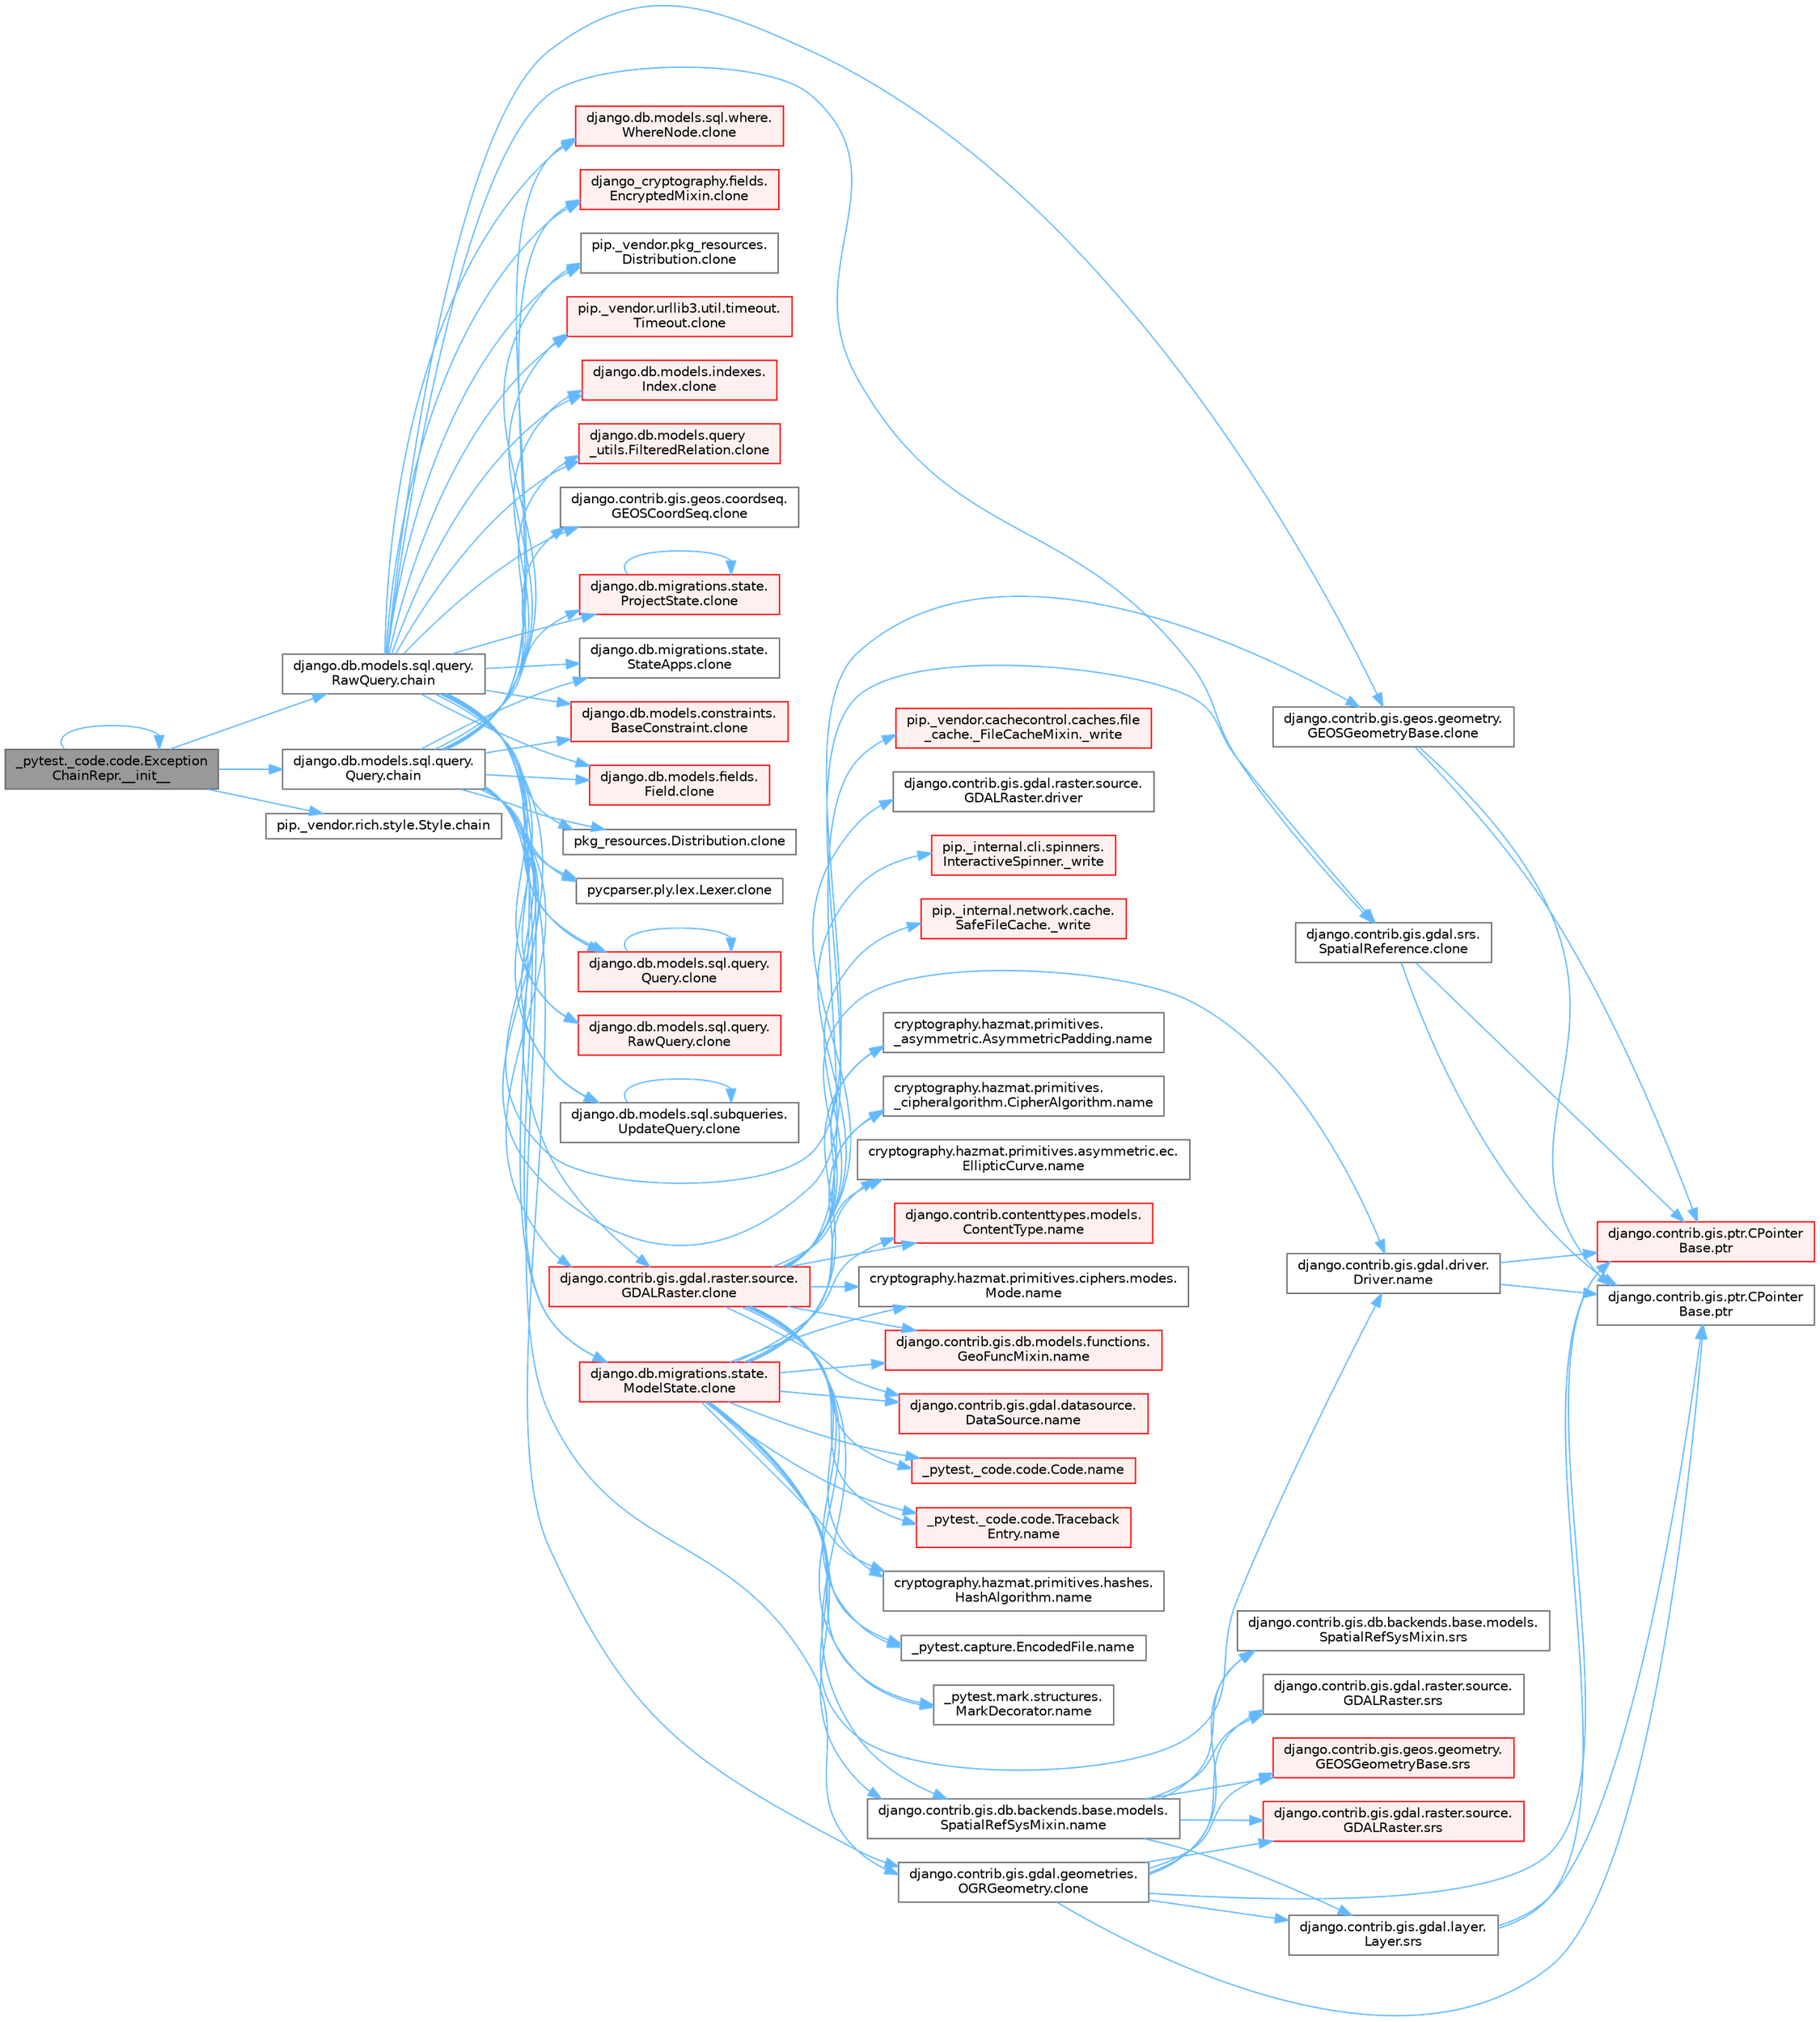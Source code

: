 digraph "_pytest._code.code.ExceptionChainRepr.__init__"
{
 // LATEX_PDF_SIZE
  bgcolor="transparent";
  edge [fontname=Helvetica,fontsize=10,labelfontname=Helvetica,labelfontsize=10];
  node [fontname=Helvetica,fontsize=10,shape=box,height=0.2,width=0.4];
  rankdir="LR";
  Node1 [id="Node000001",label="_pytest._code.code.Exception\lChainRepr.__init__",height=0.2,width=0.4,color="gray40", fillcolor="grey60", style="filled", fontcolor="black",tooltip=" "];
  Node1 -> Node1 [id="edge1_Node000001_Node000001",color="steelblue1",style="solid",tooltip=" "];
  Node1 -> Node2 [id="edge2_Node000001_Node000002",color="steelblue1",style="solid",tooltip=" "];
  Node2 [id="Node000002",label="django.db.models.sql.query.\lQuery.chain",height=0.2,width=0.4,color="grey40", fillcolor="white", style="filled",URL="$classdjango_1_1db_1_1models_1_1sql_1_1query_1_1_query.html#aa3fe5320676d05bc24bd69dcfc785a8f",tooltip=" "];
  Node2 -> Node3 [id="edge3_Node000002_Node000003",color="steelblue1",style="solid",tooltip=" "];
  Node3 [id="Node000003",label="django.contrib.gis.gdal.geometries.\lOGRGeometry.clone",height=0.2,width=0.4,color="grey40", fillcolor="white", style="filled",URL="$classdjango_1_1contrib_1_1gis_1_1gdal_1_1geometries_1_1_o_g_r_geometry.html#a5e54f99bf87b209eb2b5b394883f43a2",tooltip=" "];
  Node3 -> Node4 [id="edge4_Node000003_Node000004",color="steelblue1",style="solid",tooltip=" "];
  Node4 [id="Node000004",label="django.contrib.gis.ptr.CPointer\lBase.ptr",height=0.2,width=0.4,color="red", fillcolor="#FFF0F0", style="filled",URL="$classdjango_1_1contrib_1_1gis_1_1ptr_1_1_c_pointer_base.html#a55873c889d27c42497c5a832c24e041b",tooltip=" "];
  Node3 -> Node6 [id="edge5_Node000003_Node000006",color="steelblue1",style="solid",tooltip=" "];
  Node6 [id="Node000006",label="django.contrib.gis.ptr.CPointer\lBase.ptr",height=0.2,width=0.4,color="grey40", fillcolor="white", style="filled",URL="$classdjango_1_1contrib_1_1gis_1_1ptr_1_1_c_pointer_base.html#a73d2e45828ab4d985549c571852996fa",tooltip=" "];
  Node3 -> Node7 [id="edge6_Node000003_Node000007",color="steelblue1",style="solid",tooltip=" "];
  Node7 [id="Node000007",label="django.contrib.gis.db.backends.base.models.\lSpatialRefSysMixin.srs",height=0.2,width=0.4,color="grey40", fillcolor="white", style="filled",URL="$classdjango_1_1contrib_1_1gis_1_1db_1_1backends_1_1base_1_1models_1_1_spatial_ref_sys_mixin.html#ad34be004f9aba942c5d2bd011fda3044",tooltip=" "];
  Node3 -> Node8 [id="edge7_Node000003_Node000008",color="steelblue1",style="solid",tooltip=" "];
  Node8 [id="Node000008",label="django.contrib.gis.gdal.layer.\lLayer.srs",height=0.2,width=0.4,color="grey40", fillcolor="white", style="filled",URL="$classdjango_1_1contrib_1_1gis_1_1gdal_1_1layer_1_1_layer.html#ac1d51e5b32cdf55829e9a486b190ddc2",tooltip=" "];
  Node8 -> Node4 [id="edge8_Node000008_Node000004",color="steelblue1",style="solid",tooltip=" "];
  Node8 -> Node6 [id="edge9_Node000008_Node000006",color="steelblue1",style="solid",tooltip=" "];
  Node3 -> Node9 [id="edge10_Node000003_Node000009",color="steelblue1",style="solid",tooltip=" "];
  Node9 [id="Node000009",label="django.contrib.gis.gdal.raster.source.\lGDALRaster.srs",height=0.2,width=0.4,color="grey40", fillcolor="white", style="filled",URL="$classdjango_1_1contrib_1_1gis_1_1gdal_1_1raster_1_1source_1_1_g_d_a_l_raster.html#a1dbeee1eca81d7739c032009f1d7acb1",tooltip=" "];
  Node3 -> Node10 [id="edge11_Node000003_Node000010",color="steelblue1",style="solid",tooltip=" "];
  Node10 [id="Node000010",label="django.contrib.gis.gdal.raster.source.\lGDALRaster.srs",height=0.2,width=0.4,color="red", fillcolor="#FFF0F0", style="filled",URL="$classdjango_1_1contrib_1_1gis_1_1gdal_1_1raster_1_1source_1_1_g_d_a_l_raster.html#a867fd2ac08531bb04ded5f86cf484723",tooltip=" "];
  Node3 -> Node35 [id="edge12_Node000003_Node000035",color="steelblue1",style="solid",tooltip=" "];
  Node35 [id="Node000035",label="django.contrib.gis.geos.geometry.\lGEOSGeometryBase.srs",height=0.2,width=0.4,color="red", fillcolor="#FFF0F0", style="filled",URL="$classdjango_1_1contrib_1_1gis_1_1geos_1_1geometry_1_1_g_e_o_s_geometry_base.html#aa433953a244f84e09ce9775e6348c9ea",tooltip=" "];
  Node2 -> Node44 [id="edge13_Node000002_Node000044",color="steelblue1",style="solid",tooltip=" "];
  Node44 [id="Node000044",label="django.contrib.gis.gdal.raster.source.\lGDALRaster.clone",height=0.2,width=0.4,color="red", fillcolor="#FFF0F0", style="filled",URL="$classdjango_1_1contrib_1_1gis_1_1gdal_1_1raster_1_1source_1_1_g_d_a_l_raster.html#a963b5543b11c1395b6bc58cde72f5aa0",tooltip=" "];
  Node44 -> Node27 [id="edge14_Node000044_Node000027",color="steelblue1",style="solid",tooltip=" "];
  Node27 [id="Node000027",label="pip._internal.cli.spinners.\lInteractiveSpinner._write",height=0.2,width=0.4,color="red", fillcolor="#FFF0F0", style="filled",URL="$classpip_1_1__internal_1_1cli_1_1spinners_1_1_interactive_spinner.html#a16e0c2dc420f6f8d17ccdf2f05929774",tooltip=" "];
  Node44 -> Node31 [id="edge15_Node000044_Node000031",color="steelblue1",style="solid",tooltip=" "];
  Node31 [id="Node000031",label="pip._internal.network.cache.\lSafeFileCache._write",height=0.2,width=0.4,color="red", fillcolor="#FFF0F0", style="filled",URL="$classpip_1_1__internal_1_1network_1_1cache_1_1_safe_file_cache.html#a9f525ad384a979433e1a4d4ad3f4256c",tooltip=" "];
  Node44 -> Node33 [id="edge16_Node000044_Node000033",color="steelblue1",style="solid",tooltip=" "];
  Node33 [id="Node000033",label="pip._vendor.cachecontrol.caches.file\l_cache._FileCacheMixin._write",height=0.2,width=0.4,color="red", fillcolor="#FFF0F0", style="filled",URL="$classpip_1_1__vendor_1_1cachecontrol_1_1caches_1_1file__cache_1_1___file_cache_mixin.html#a887060bd54ecd995958f2e490756d05b",tooltip=" "];
  Node44 -> Node45 [id="edge17_Node000044_Node000045",color="steelblue1",style="solid",tooltip=" "];
  Node45 [id="Node000045",label="django.contrib.gis.gdal.raster.source.\lGDALRaster.driver",height=0.2,width=0.4,color="grey40", fillcolor="white", style="filled",URL="$classdjango_1_1contrib_1_1gis_1_1gdal_1_1raster_1_1source_1_1_g_d_a_l_raster.html#a217540a5b5678c8ef7b210e1e31cf9b0",tooltip=" "];
  Node44 -> Node46 [id="edge18_Node000044_Node000046",color="steelblue1",style="solid",tooltip=" "];
  Node46 [id="Node000046",label="_pytest._code.code.Code.name",height=0.2,width=0.4,color="red", fillcolor="#FFF0F0", style="filled",URL="$class__pytest_1_1__code_1_1code_1_1_code.html#a1f3cbc53ca6df4a1bab12183694b6e78",tooltip=" "];
  Node44 -> Node47 [id="edge19_Node000044_Node000047",color="steelblue1",style="solid",tooltip=" "];
  Node47 [id="Node000047",label="_pytest._code.code.Traceback\lEntry.name",height=0.2,width=0.4,color="red", fillcolor="#FFF0F0", style="filled",URL="$class__pytest_1_1__code_1_1code_1_1_traceback_entry.html#a106b95c0753f41669fbfb8ee4c11ad3d",tooltip=" "];
  Node44 -> Node49 [id="edge20_Node000044_Node000049",color="steelblue1",style="solid",tooltip=" "];
  Node49 [id="Node000049",label="_pytest.capture.EncodedFile.name",height=0.2,width=0.4,color="grey40", fillcolor="white", style="filled",URL="$class__pytest_1_1capture_1_1_encoded_file.html#a738c73b5de21c7261d9e51f71e4f0397",tooltip=" "];
  Node44 -> Node50 [id="edge21_Node000044_Node000050",color="steelblue1",style="solid",tooltip=" "];
  Node50 [id="Node000050",label="_pytest.mark.structures.\lMarkDecorator.name",height=0.2,width=0.4,color="grey40", fillcolor="white", style="filled",URL="$class__pytest_1_1mark_1_1structures_1_1_mark_decorator.html#ae8f66760cda125450e0e3bd38689c72f",tooltip=" "];
  Node44 -> Node51 [id="edge22_Node000044_Node000051",color="steelblue1",style="solid",tooltip=" "];
  Node51 [id="Node000051",label="cryptography.hazmat.primitives.\l_asymmetric.AsymmetricPadding.name",height=0.2,width=0.4,color="grey40", fillcolor="white", style="filled",URL="$classcryptography_1_1hazmat_1_1primitives_1_1__asymmetric_1_1_asymmetric_padding.html#a8f72e8284cb336861a873ed5ce0e39b5",tooltip=" "];
  Node44 -> Node52 [id="edge23_Node000044_Node000052",color="steelblue1",style="solid",tooltip=" "];
  Node52 [id="Node000052",label="cryptography.hazmat.primitives.\l_cipheralgorithm.CipherAlgorithm.name",height=0.2,width=0.4,color="grey40", fillcolor="white", style="filled",URL="$classcryptography_1_1hazmat_1_1primitives_1_1__cipheralgorithm_1_1_cipher_algorithm.html#a50567a5c3388450ab7aa883ab34a1ac7",tooltip=" "];
  Node44 -> Node53 [id="edge24_Node000044_Node000053",color="steelblue1",style="solid",tooltip=" "];
  Node53 [id="Node000053",label="cryptography.hazmat.primitives.asymmetric.ec.\lEllipticCurve.name",height=0.2,width=0.4,color="grey40", fillcolor="white", style="filled",URL="$classcryptography_1_1hazmat_1_1primitives_1_1asymmetric_1_1ec_1_1_elliptic_curve.html#a2775c4e945309a6c7ea33dace1698a60",tooltip=" "];
  Node44 -> Node54 [id="edge25_Node000044_Node000054",color="steelblue1",style="solid",tooltip=" "];
  Node54 [id="Node000054",label="cryptography.hazmat.primitives.ciphers.modes.\lMode.name",height=0.2,width=0.4,color="grey40", fillcolor="white", style="filled",URL="$classcryptography_1_1hazmat_1_1primitives_1_1ciphers_1_1modes_1_1_mode.html#a99d93fd1370a2abbb5bb5cffbd5ff0f7",tooltip=" "];
  Node44 -> Node55 [id="edge26_Node000044_Node000055",color="steelblue1",style="solid",tooltip=" "];
  Node55 [id="Node000055",label="cryptography.hazmat.primitives.hashes.\lHashAlgorithm.name",height=0.2,width=0.4,color="grey40", fillcolor="white", style="filled",URL="$classcryptography_1_1hazmat_1_1primitives_1_1hashes_1_1_hash_algorithm.html#a42c7e1582d9b46a015774af9e5cbbb0b",tooltip=" "];
  Node44 -> Node56 [id="edge27_Node000044_Node000056",color="steelblue1",style="solid",tooltip=" "];
  Node56 [id="Node000056",label="django.contrib.contenttypes.models.\lContentType.name",height=0.2,width=0.4,color="red", fillcolor="#FFF0F0", style="filled",URL="$classdjango_1_1contrib_1_1contenttypes_1_1models_1_1_content_type.html#a305b62f56597bb2e4823dcf5e6ccdcf8",tooltip=" "];
  Node44 -> Node58 [id="edge28_Node000044_Node000058",color="steelblue1",style="solid",tooltip=" "];
  Node58 [id="Node000058",label="django.contrib.gis.db.backends.base.models.\lSpatialRefSysMixin.name",height=0.2,width=0.4,color="grey40", fillcolor="white", style="filled",URL="$classdjango_1_1contrib_1_1gis_1_1db_1_1backends_1_1base_1_1models_1_1_spatial_ref_sys_mixin.html#a56fe36e786b49160249395f453dd1cab",tooltip=" "];
  Node58 -> Node7 [id="edge29_Node000058_Node000007",color="steelblue1",style="solid",tooltip=" "];
  Node58 -> Node8 [id="edge30_Node000058_Node000008",color="steelblue1",style="solid",tooltip=" "];
  Node58 -> Node9 [id="edge31_Node000058_Node000009",color="steelblue1",style="solid",tooltip=" "];
  Node58 -> Node10 [id="edge32_Node000058_Node000010",color="steelblue1",style="solid",tooltip=" "];
  Node58 -> Node35 [id="edge33_Node000058_Node000035",color="steelblue1",style="solid",tooltip=" "];
  Node44 -> Node59 [id="edge34_Node000044_Node000059",color="steelblue1",style="solid",tooltip=" "];
  Node59 [id="Node000059",label="django.contrib.gis.db.models.functions.\lGeoFuncMixin.name",height=0.2,width=0.4,color="red", fillcolor="#FFF0F0", style="filled",URL="$classdjango_1_1contrib_1_1gis_1_1db_1_1models_1_1functions_1_1_geo_func_mixin.html#adeeb6b2c9db337396468712e919af622",tooltip=" "];
  Node44 -> Node60 [id="edge35_Node000044_Node000060",color="steelblue1",style="solid",tooltip=" "];
  Node60 [id="Node000060",label="django.contrib.gis.gdal.datasource.\lDataSource.name",height=0.2,width=0.4,color="red", fillcolor="#FFF0F0", style="filled",URL="$classdjango_1_1contrib_1_1gis_1_1gdal_1_1datasource_1_1_data_source.html#aaa98728c7ef6f4d96c689550e8af3ed5",tooltip=" "];
  Node44 -> Node74 [id="edge36_Node000044_Node000074",color="steelblue1",style="solid",tooltip=" "];
  Node74 [id="Node000074",label="django.contrib.gis.gdal.driver.\lDriver.name",height=0.2,width=0.4,color="grey40", fillcolor="white", style="filled",URL="$classdjango_1_1contrib_1_1gis_1_1gdal_1_1driver_1_1_driver.html#aaa5d4d1b9fd762839db84d1e56e36b7f",tooltip=" "];
  Node74 -> Node4 [id="edge37_Node000074_Node000004",color="steelblue1",style="solid",tooltip=" "];
  Node74 -> Node6 [id="edge38_Node000074_Node000006",color="steelblue1",style="solid",tooltip=" "];
  Node2 -> Node2361 [id="edge39_Node000002_Node002361",color="steelblue1",style="solid",tooltip=" "];
  Node2361 [id="Node002361",label="django.contrib.gis.gdal.srs.\lSpatialReference.clone",height=0.2,width=0.4,color="grey40", fillcolor="white", style="filled",URL="$classdjango_1_1contrib_1_1gis_1_1gdal_1_1srs_1_1_spatial_reference.html#a79aaeb65acddbfc271c3148cb20fdb13",tooltip=" "];
  Node2361 -> Node4 [id="edge40_Node002361_Node000004",color="steelblue1",style="solid",tooltip=" "];
  Node2361 -> Node6 [id="edge41_Node002361_Node000006",color="steelblue1",style="solid",tooltip=" "];
  Node2 -> Node2362 [id="edge42_Node000002_Node002362",color="steelblue1",style="solid",tooltip=" "];
  Node2362 [id="Node002362",label="django.contrib.gis.geos.coordseq.\lGEOSCoordSeq.clone",height=0.2,width=0.4,color="grey40", fillcolor="white", style="filled",URL="$classdjango_1_1contrib_1_1gis_1_1geos_1_1coordseq_1_1_g_e_o_s_coord_seq.html#a5282157556a866f8b6558825fc756a08",tooltip=" "];
  Node2 -> Node2363 [id="edge43_Node000002_Node002363",color="steelblue1",style="solid",tooltip=" "];
  Node2363 [id="Node002363",label="django.contrib.gis.geos.geometry.\lGEOSGeometryBase.clone",height=0.2,width=0.4,color="grey40", fillcolor="white", style="filled",URL="$classdjango_1_1contrib_1_1gis_1_1geos_1_1geometry_1_1_g_e_o_s_geometry_base.html#a50b2b8a55ce8ab434e0513ff7f394652",tooltip=" "];
  Node2363 -> Node4 [id="edge44_Node002363_Node000004",color="steelblue1",style="solid",tooltip=" "];
  Node2363 -> Node6 [id="edge45_Node002363_Node000006",color="steelblue1",style="solid",tooltip=" "];
  Node2 -> Node2364 [id="edge46_Node000002_Node002364",color="steelblue1",style="solid",tooltip=" "];
  Node2364 [id="Node002364",label="django.db.migrations.state.\lModelState.clone",height=0.2,width=0.4,color="red", fillcolor="#FFF0F0", style="filled",URL="$classdjango_1_1db_1_1migrations_1_1state_1_1_model_state.html#a8c95c79710929be2c1fe723bb3f50d43",tooltip=" "];
  Node2364 -> Node46 [id="edge47_Node002364_Node000046",color="steelblue1",style="solid",tooltip=" "];
  Node2364 -> Node47 [id="edge48_Node002364_Node000047",color="steelblue1",style="solid",tooltip=" "];
  Node2364 -> Node49 [id="edge49_Node002364_Node000049",color="steelblue1",style="solid",tooltip=" "];
  Node2364 -> Node50 [id="edge50_Node002364_Node000050",color="steelblue1",style="solid",tooltip=" "];
  Node2364 -> Node51 [id="edge51_Node002364_Node000051",color="steelblue1",style="solid",tooltip=" "];
  Node2364 -> Node52 [id="edge52_Node002364_Node000052",color="steelblue1",style="solid",tooltip=" "];
  Node2364 -> Node53 [id="edge53_Node002364_Node000053",color="steelblue1",style="solid",tooltip=" "];
  Node2364 -> Node54 [id="edge54_Node002364_Node000054",color="steelblue1",style="solid",tooltip=" "];
  Node2364 -> Node55 [id="edge55_Node002364_Node000055",color="steelblue1",style="solid",tooltip=" "];
  Node2364 -> Node56 [id="edge56_Node002364_Node000056",color="steelblue1",style="solid",tooltip=" "];
  Node2364 -> Node58 [id="edge57_Node002364_Node000058",color="steelblue1",style="solid",tooltip=" "];
  Node2364 -> Node59 [id="edge58_Node002364_Node000059",color="steelblue1",style="solid",tooltip=" "];
  Node2364 -> Node60 [id="edge59_Node002364_Node000060",color="steelblue1",style="solid",tooltip=" "];
  Node2364 -> Node74 [id="edge60_Node002364_Node000074",color="steelblue1",style="solid",tooltip=" "];
  Node2 -> Node2366 [id="edge61_Node000002_Node002366",color="steelblue1",style="solid",tooltip=" "];
  Node2366 [id="Node002366",label="django.db.migrations.state.\lProjectState.clone",height=0.2,width=0.4,color="red", fillcolor="#FFF0F0", style="filled",URL="$classdjango_1_1db_1_1migrations_1_1state_1_1_project_state.html#af592cc39af6a6f7c283e60f9be556f0f",tooltip=" "];
  Node2366 -> Node2366 [id="edge62_Node002366_Node002366",color="steelblue1",style="solid",tooltip=" "];
  Node2 -> Node2367 [id="edge63_Node000002_Node002367",color="steelblue1",style="solid",tooltip=" "];
  Node2367 [id="Node002367",label="django.db.migrations.state.\lStateApps.clone",height=0.2,width=0.4,color="grey40", fillcolor="white", style="filled",URL="$classdjango_1_1db_1_1migrations_1_1state_1_1_state_apps.html#aba4d5195448bd6ca05523aaf5f86ca78",tooltip=" "];
  Node2 -> Node2368 [id="edge64_Node000002_Node002368",color="steelblue1",style="solid",tooltip=" "];
  Node2368 [id="Node002368",label="django.db.models.constraints.\lBaseConstraint.clone",height=0.2,width=0.4,color="red", fillcolor="#FFF0F0", style="filled",URL="$classdjango_1_1db_1_1models_1_1constraints_1_1_base_constraint.html#a0f02e73d4209006f6317758e83ccf8ac",tooltip=" "];
  Node2 -> Node2728 [id="edge65_Node000002_Node002728",color="steelblue1",style="solid",tooltip=" "];
  Node2728 [id="Node002728",label="django.db.models.fields.\lField.clone",height=0.2,width=0.4,color="red", fillcolor="#FFF0F0", style="filled",URL="$classdjango_1_1db_1_1models_1_1fields_1_1_field.html#aeaf9d4a620ef742dbc6414393f549ee2",tooltip=" "];
  Node2 -> Node2800 [id="edge66_Node000002_Node002800",color="steelblue1",style="solid",tooltip=" "];
  Node2800 [id="Node002800",label="django.db.models.indexes.\lIndex.clone",height=0.2,width=0.4,color="red", fillcolor="#FFF0F0", style="filled",URL="$classdjango_1_1db_1_1models_1_1indexes_1_1_index.html#aeaccf659cbc1989e539625d16602541e",tooltip=" "];
  Node2 -> Node2801 [id="edge67_Node000002_Node002801",color="steelblue1",style="solid",tooltip=" "];
  Node2801 [id="Node002801",label="django.db.models.query\l_utils.FilteredRelation.clone",height=0.2,width=0.4,color="red", fillcolor="#FFF0F0", style="filled",URL="$classdjango_1_1db_1_1models_1_1query__utils_1_1_filtered_relation.html#aaf3e959023ac69e42587bd1fa4c23679",tooltip=" "];
  Node2 -> Node2802 [id="edge68_Node000002_Node002802",color="steelblue1",style="solid",tooltip=" "];
  Node2802 [id="Node002802",label="django.db.models.sql.query.\lQuery.clone",height=0.2,width=0.4,color="red", fillcolor="#FFF0F0", style="filled",URL="$classdjango_1_1db_1_1models_1_1sql_1_1query_1_1_query.html#a66b1b834ecc6355339315670d96079d7",tooltip=" "];
  Node2802 -> Node2802 [id="edge69_Node002802_Node002802",color="steelblue1",style="solid",tooltip=" "];
  Node2 -> Node2805 [id="edge70_Node000002_Node002805",color="steelblue1",style="solid",tooltip=" "];
  Node2805 [id="Node002805",label="django.db.models.sql.query.\lRawQuery.clone",height=0.2,width=0.4,color="red", fillcolor="#FFF0F0", style="filled",URL="$classdjango_1_1db_1_1models_1_1sql_1_1query_1_1_raw_query.html#a360bb571d4195c28f7669d02e22af32b",tooltip=" "];
  Node2 -> Node2806 [id="edge71_Node000002_Node002806",color="steelblue1",style="solid",tooltip=" "];
  Node2806 [id="Node002806",label="django.db.models.sql.subqueries.\lUpdateQuery.clone",height=0.2,width=0.4,color="grey40", fillcolor="white", style="filled",URL="$classdjango_1_1db_1_1models_1_1sql_1_1subqueries_1_1_update_query.html#a97a2fd7f7c923c7baf7641e5461cd296",tooltip=" "];
  Node2806 -> Node2806 [id="edge72_Node002806_Node002806",color="steelblue1",style="solid",tooltip=" "];
  Node2 -> Node2807 [id="edge73_Node000002_Node002807",color="steelblue1",style="solid",tooltip=" "];
  Node2807 [id="Node002807",label="django.db.models.sql.where.\lWhereNode.clone",height=0.2,width=0.4,color="red", fillcolor="#FFF0F0", style="filled",URL="$classdjango_1_1db_1_1models_1_1sql_1_1where_1_1_where_node.html#a0faff63950b774ce4ad391ea1f6b6d2c",tooltip=" "];
  Node2 -> Node2834 [id="edge74_Node000002_Node002834",color="steelblue1",style="solid",tooltip=" "];
  Node2834 [id="Node002834",label="django_cryptography.fields.\lEncryptedMixin.clone",height=0.2,width=0.4,color="red", fillcolor="#FFF0F0", style="filled",URL="$classdjango__cryptography_1_1fields_1_1_encrypted_mixin.html#a65b15937ff36f3790528449e030ce8a9",tooltip=" "];
  Node2 -> Node2835 [id="edge75_Node000002_Node002835",color="steelblue1",style="solid",tooltip=" "];
  Node2835 [id="Node002835",label="pip._vendor.pkg_resources.\lDistribution.clone",height=0.2,width=0.4,color="grey40", fillcolor="white", style="filled",URL="$classpip_1_1__vendor_1_1pkg__resources_1_1_distribution.html#a267ae961c71f706ee549dae1e2cc830c",tooltip=" "];
  Node2 -> Node2836 [id="edge76_Node000002_Node002836",color="steelblue1",style="solid",tooltip=" "];
  Node2836 [id="Node002836",label="pip._vendor.urllib3.util.timeout.\lTimeout.clone",height=0.2,width=0.4,color="red", fillcolor="#FFF0F0", style="filled",URL="$classpip_1_1__vendor_1_1urllib3_1_1util_1_1timeout_1_1_timeout.html#a877b8d4463c5f80962b7573a031c3496",tooltip=" "];
  Node2 -> Node2837 [id="edge77_Node000002_Node002837",color="steelblue1",style="solid",tooltip=" "];
  Node2837 [id="Node002837",label="pkg_resources.Distribution.clone",height=0.2,width=0.4,color="grey40", fillcolor="white", style="filled",URL="$classpkg__resources_1_1_distribution.html#af85113635d3c39a1f01d16749fd5d4fb",tooltip=" "];
  Node2 -> Node2838 [id="edge78_Node000002_Node002838",color="steelblue1",style="solid",tooltip=" "];
  Node2838 [id="Node002838",label="pycparser.ply.lex.Lexer.clone",height=0.2,width=0.4,color="grey40", fillcolor="white", style="filled",URL="$classpycparser_1_1ply_1_1lex_1_1_lexer.html#a7703e5b17aea1d62bf013ddbb1eae84d",tooltip=" "];
  Node1 -> Node4527 [id="edge79_Node000001_Node004527",color="steelblue1",style="solid",tooltip=" "];
  Node4527 [id="Node004527",label="django.db.models.sql.query.\lRawQuery.chain",height=0.2,width=0.4,color="grey40", fillcolor="white", style="filled",URL="$classdjango_1_1db_1_1models_1_1sql_1_1query_1_1_raw_query.html#a7fe9f8502e3420c0378f6edce01aa68b",tooltip=" "];
  Node4527 -> Node3 [id="edge80_Node004527_Node000003",color="steelblue1",style="solid",tooltip=" "];
  Node4527 -> Node44 [id="edge81_Node004527_Node000044",color="steelblue1",style="solid",tooltip=" "];
  Node4527 -> Node2361 [id="edge82_Node004527_Node002361",color="steelblue1",style="solid",tooltip=" "];
  Node4527 -> Node2362 [id="edge83_Node004527_Node002362",color="steelblue1",style="solid",tooltip=" "];
  Node4527 -> Node2363 [id="edge84_Node004527_Node002363",color="steelblue1",style="solid",tooltip=" "];
  Node4527 -> Node2364 [id="edge85_Node004527_Node002364",color="steelblue1",style="solid",tooltip=" "];
  Node4527 -> Node2366 [id="edge86_Node004527_Node002366",color="steelblue1",style="solid",tooltip=" "];
  Node4527 -> Node2367 [id="edge87_Node004527_Node002367",color="steelblue1",style="solid",tooltip=" "];
  Node4527 -> Node2368 [id="edge88_Node004527_Node002368",color="steelblue1",style="solid",tooltip=" "];
  Node4527 -> Node2728 [id="edge89_Node004527_Node002728",color="steelblue1",style="solid",tooltip=" "];
  Node4527 -> Node2800 [id="edge90_Node004527_Node002800",color="steelblue1",style="solid",tooltip=" "];
  Node4527 -> Node2801 [id="edge91_Node004527_Node002801",color="steelblue1",style="solid",tooltip=" "];
  Node4527 -> Node2802 [id="edge92_Node004527_Node002802",color="steelblue1",style="solid",tooltip=" "];
  Node4527 -> Node2805 [id="edge93_Node004527_Node002805",color="steelblue1",style="solid",tooltip=" "];
  Node4527 -> Node2806 [id="edge94_Node004527_Node002806",color="steelblue1",style="solid",tooltip=" "];
  Node4527 -> Node2807 [id="edge95_Node004527_Node002807",color="steelblue1",style="solid",tooltip=" "];
  Node4527 -> Node2834 [id="edge96_Node004527_Node002834",color="steelblue1",style="solid",tooltip=" "];
  Node4527 -> Node2835 [id="edge97_Node004527_Node002835",color="steelblue1",style="solid",tooltip=" "];
  Node4527 -> Node2836 [id="edge98_Node004527_Node002836",color="steelblue1",style="solid",tooltip=" "];
  Node4527 -> Node2837 [id="edge99_Node004527_Node002837",color="steelblue1",style="solid",tooltip=" "];
  Node4527 -> Node2838 [id="edge100_Node004527_Node002838",color="steelblue1",style="solid",tooltip=" "];
  Node1 -> Node4528 [id="edge101_Node000001_Node004528",color="steelblue1",style="solid",tooltip=" "];
  Node4528 [id="Node004528",label="pip._vendor.rich.style.Style.chain",height=0.2,width=0.4,color="grey40", fillcolor="white", style="filled",URL="$classpip_1_1__vendor_1_1rich_1_1style_1_1_style.html#a4d6bea6418f743ea92eaa62443a16349",tooltip=" "];
}
